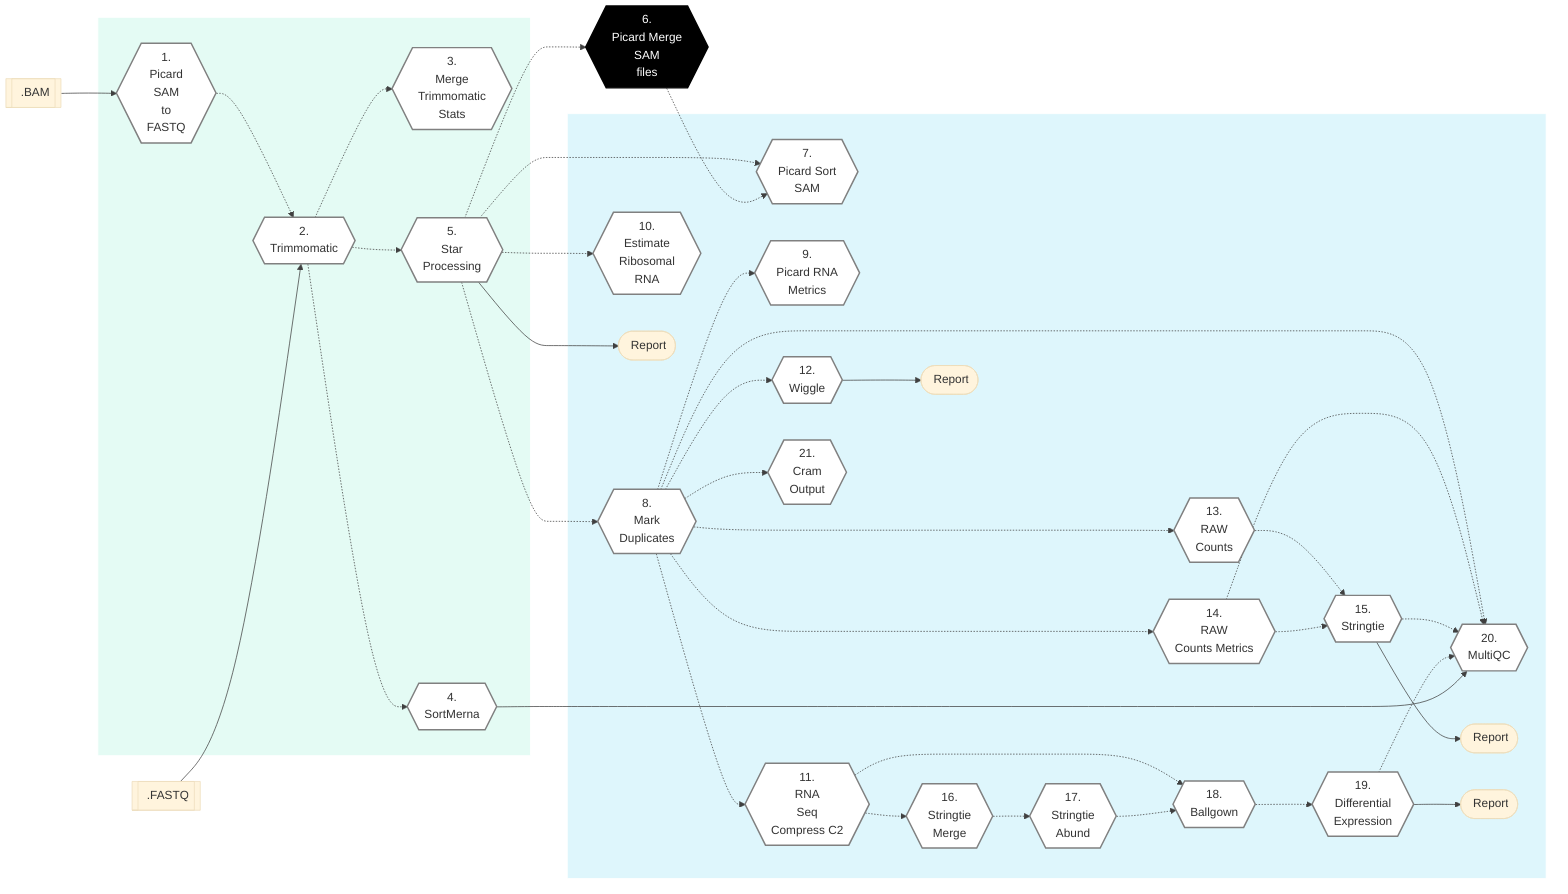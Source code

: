 %%{init: {'theme': 'base', 'themeVariables': { 'lineColor': '#404040'}}}%%

        %% GenPipes Schema for rnaseq.py
        %% Ref: https://bitbucket.org/mugqic/genpipes/src/master/pipelines/rnaseq/
        %% Author Shaloo Shalini <shalz@hotmail.com>
        %% -t stringtie

        graph LR
        Node1{{ 1.<br/> Picard <br/> SAM <br/> to <br/> FASTQ }}:::nodefill
        Node2{{ 2.<br/> Trimmomatic }}:::nodefill
        Node3{{ 3.<br/> Merge <br/> Trimmomatic <br/> Stats }}:::nodefill
        Node4{{ 4.<br/> SortMerna }}:::nodefill
        Node5{{ 5.<br/> Star <br/> Processing }}:::nodefill
        Node6{{ 6.<br/> Picard Merge <br/> SAM <br/> files }}:::nodefillblack
        Node7{{ 7.<br/> Picard Sort <br/> SAM }}:::nodefill
        Node8{{ 8.<br/> Mark <br/> Duplicates }}:::nodefill
        Node9{{ 9.<br/> Picard RNA <br/> Metrics }}:::nodefill
        Node10{{ 10.<br/> Estimate <br/> Ribosomal <br/> RNA }}:::nodefill
        Node11{{ 11.<br/> RNA <br/> Seq <br/> Compress C2}}:::nodefill
        Node12{{ 12.<br/> Wiggle }}:::nodefill
        Node13{{ 13.<br/> RAW <br/> Counts }}:::nodefill
        Node14{{ 14.<br/> RAW <br/> Counts Metrics }}:::nodefill
        Node15{{ 15.<br/> Stringtie }}:::nodefill
        Node16{{ 16.<br/> Stringtie <br/> Merge }}:::nodefill
        Node17{{ 17.<br/> Stringtie <br/> Abund }}:::nodefill
        Node18{{ 18.<br/> Ballgown }}:::nodefill
        Node19{{ 19.<br/> Differential <br/> Expression }}:::nodefill
        Node20{{ 20.<br/> MultiQC }}:::nodefill
        Node21{{ 21.<br/> Cram <br/> Output }}:::nodefill

        Input1[[fa:fa-file-archive-o .BAM]]
        Input2[[fa:fa-file-archive-o .FASTQ]]

        StarOP([fa:fa-sticky-note-o Report ])
        RcmOP([fa:fa-sticky-note-o Report ])
        RnaOP([fa:fa-sticky-note-o Report ])
        BallgownOP([fa:fa-sticky-note-o Report ])

        Input1 --> Node1 -.-> Node2
        Input2 --> Node2

        Node2 -.-> Node3 & Node4 & Node5
        Node5 -.-> Node6 & Node7 & Node8 & Node10
        Node6 -.-> Node7
        Node8 -.-> Node14 & Node20
        Node8 -.-> Node9 & Node11 & Node12 & Node13 & Node21
        Node11 -.-> Node16 & Node18
        Node13 -.-> Node15
        Node14 -.-> Node15 & Node20
        Node15 -.-> Node20
        Node16 -.-> Node17 -.-> Node18 -.-> Node19 -.-> Node20

        Node4 --> Node20
        Node5 --> StarOP
        Node12 --> RnaOP
        Node15 --> RcmOP
        Node19 --> BallgownOP

        subgraph readSetSteps[" "]
          Node1
          Node2
          Node3
          Node4
          Node5
        end
        subgraph sampleSetSteps[" "]
          Node7
          Node8
          Node9
          Node10
          Node11
          Node12
          Node13
          Node14
          Node15
          Node16
          Node17
          Node18
          Node19
          Node20
          Node21

          StarOP
          RcmOP
          RnaOP
          BallgownOP
        end
        classDef greenRect fill:#E4FBF4,stroke:white
        class readSetSteps greenRect
        classDef blueRect fill:#DEF6FC,stroke:white
        class sampleSetSteps blueRect
        classDef nodefill fill:#ffffff,stroke:gray,stroke-width:2px
        classDef nodefillblack fill:black,stroke:black,color:white,stroke-width:2px